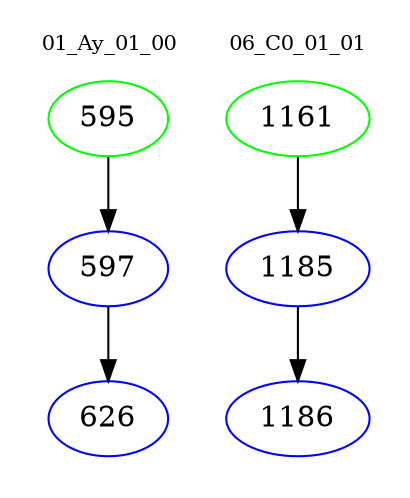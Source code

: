 digraph{
subgraph cluster_0 {
color = white
label = "01_Ay_01_00";
fontsize=10;
T0_595 [label="595", color="green"]
T0_595 -> T0_597 [color="black"]
T0_597 [label="597", color="blue"]
T0_597 -> T0_626 [color="black"]
T0_626 [label="626", color="blue"]
}
subgraph cluster_1 {
color = white
label = "06_C0_01_01";
fontsize=10;
T1_1161 [label="1161", color="green"]
T1_1161 -> T1_1185 [color="black"]
T1_1185 [label="1185", color="blue"]
T1_1185 -> T1_1186 [color="black"]
T1_1186 [label="1186", color="blue"]
}
}
